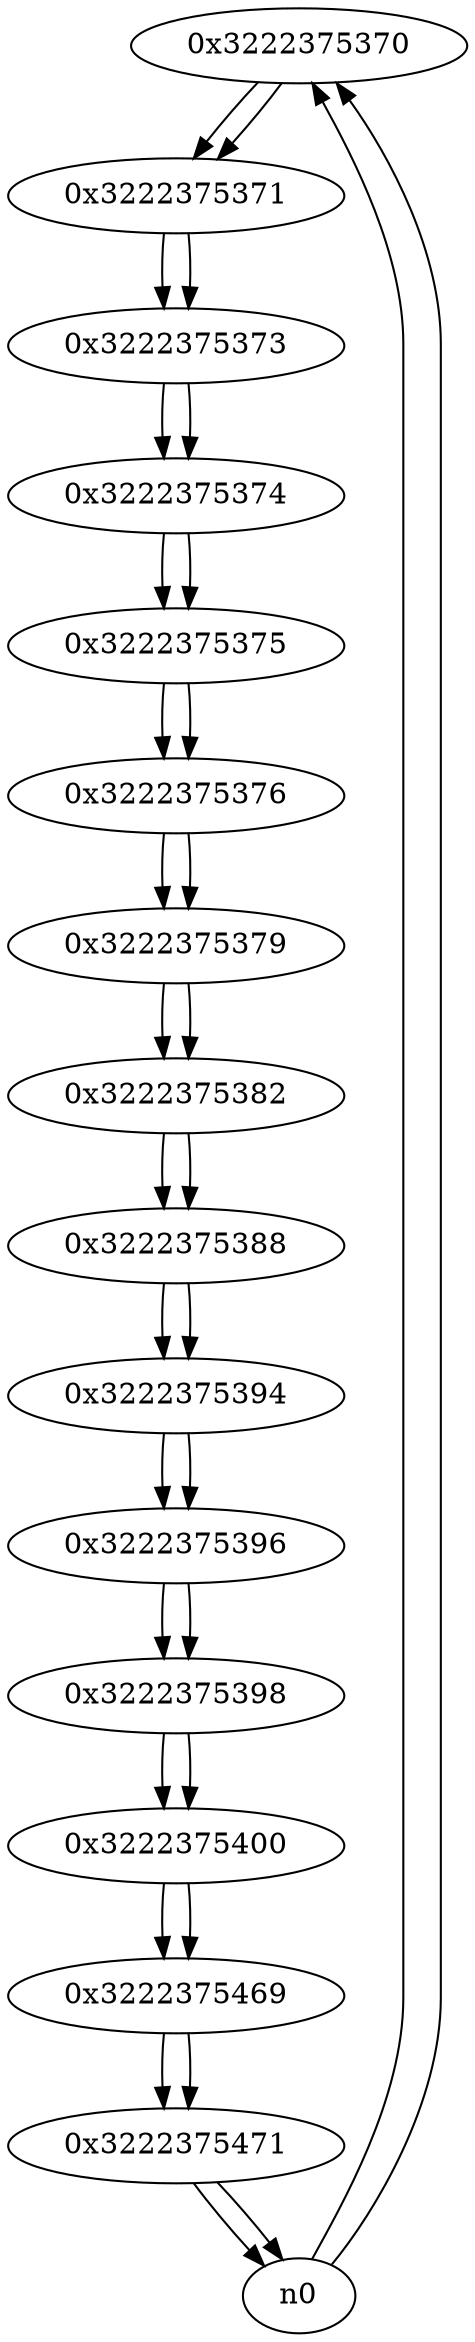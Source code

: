digraph G{
/* nodes */
  n1 [label="0x3222375370"]
  n2 [label="0x3222375371"]
  n3 [label="0x3222375373"]
  n4 [label="0x3222375374"]
  n5 [label="0x3222375375"]
  n6 [label="0x3222375376"]
  n7 [label="0x3222375379"]
  n8 [label="0x3222375382"]
  n9 [label="0x3222375388"]
  n10 [label="0x3222375394"]
  n11 [label="0x3222375396"]
  n12 [label="0x3222375398"]
  n13 [label="0x3222375400"]
  n14 [label="0x3222375469"]
  n15 [label="0x3222375471"]
/* edges */
n1 -> n2;
n0 -> n1;
n0 -> n1;
n2 -> n3;
n1 -> n2;
n3 -> n4;
n2 -> n3;
n4 -> n5;
n3 -> n4;
n5 -> n6;
n4 -> n5;
n6 -> n7;
n5 -> n6;
n7 -> n8;
n6 -> n7;
n8 -> n9;
n7 -> n8;
n9 -> n10;
n8 -> n9;
n10 -> n11;
n9 -> n10;
n11 -> n12;
n10 -> n11;
n12 -> n13;
n11 -> n12;
n13 -> n14;
n12 -> n13;
n14 -> n15;
n13 -> n14;
n15 -> n0;
n15 -> n0;
n14 -> n15;
}
